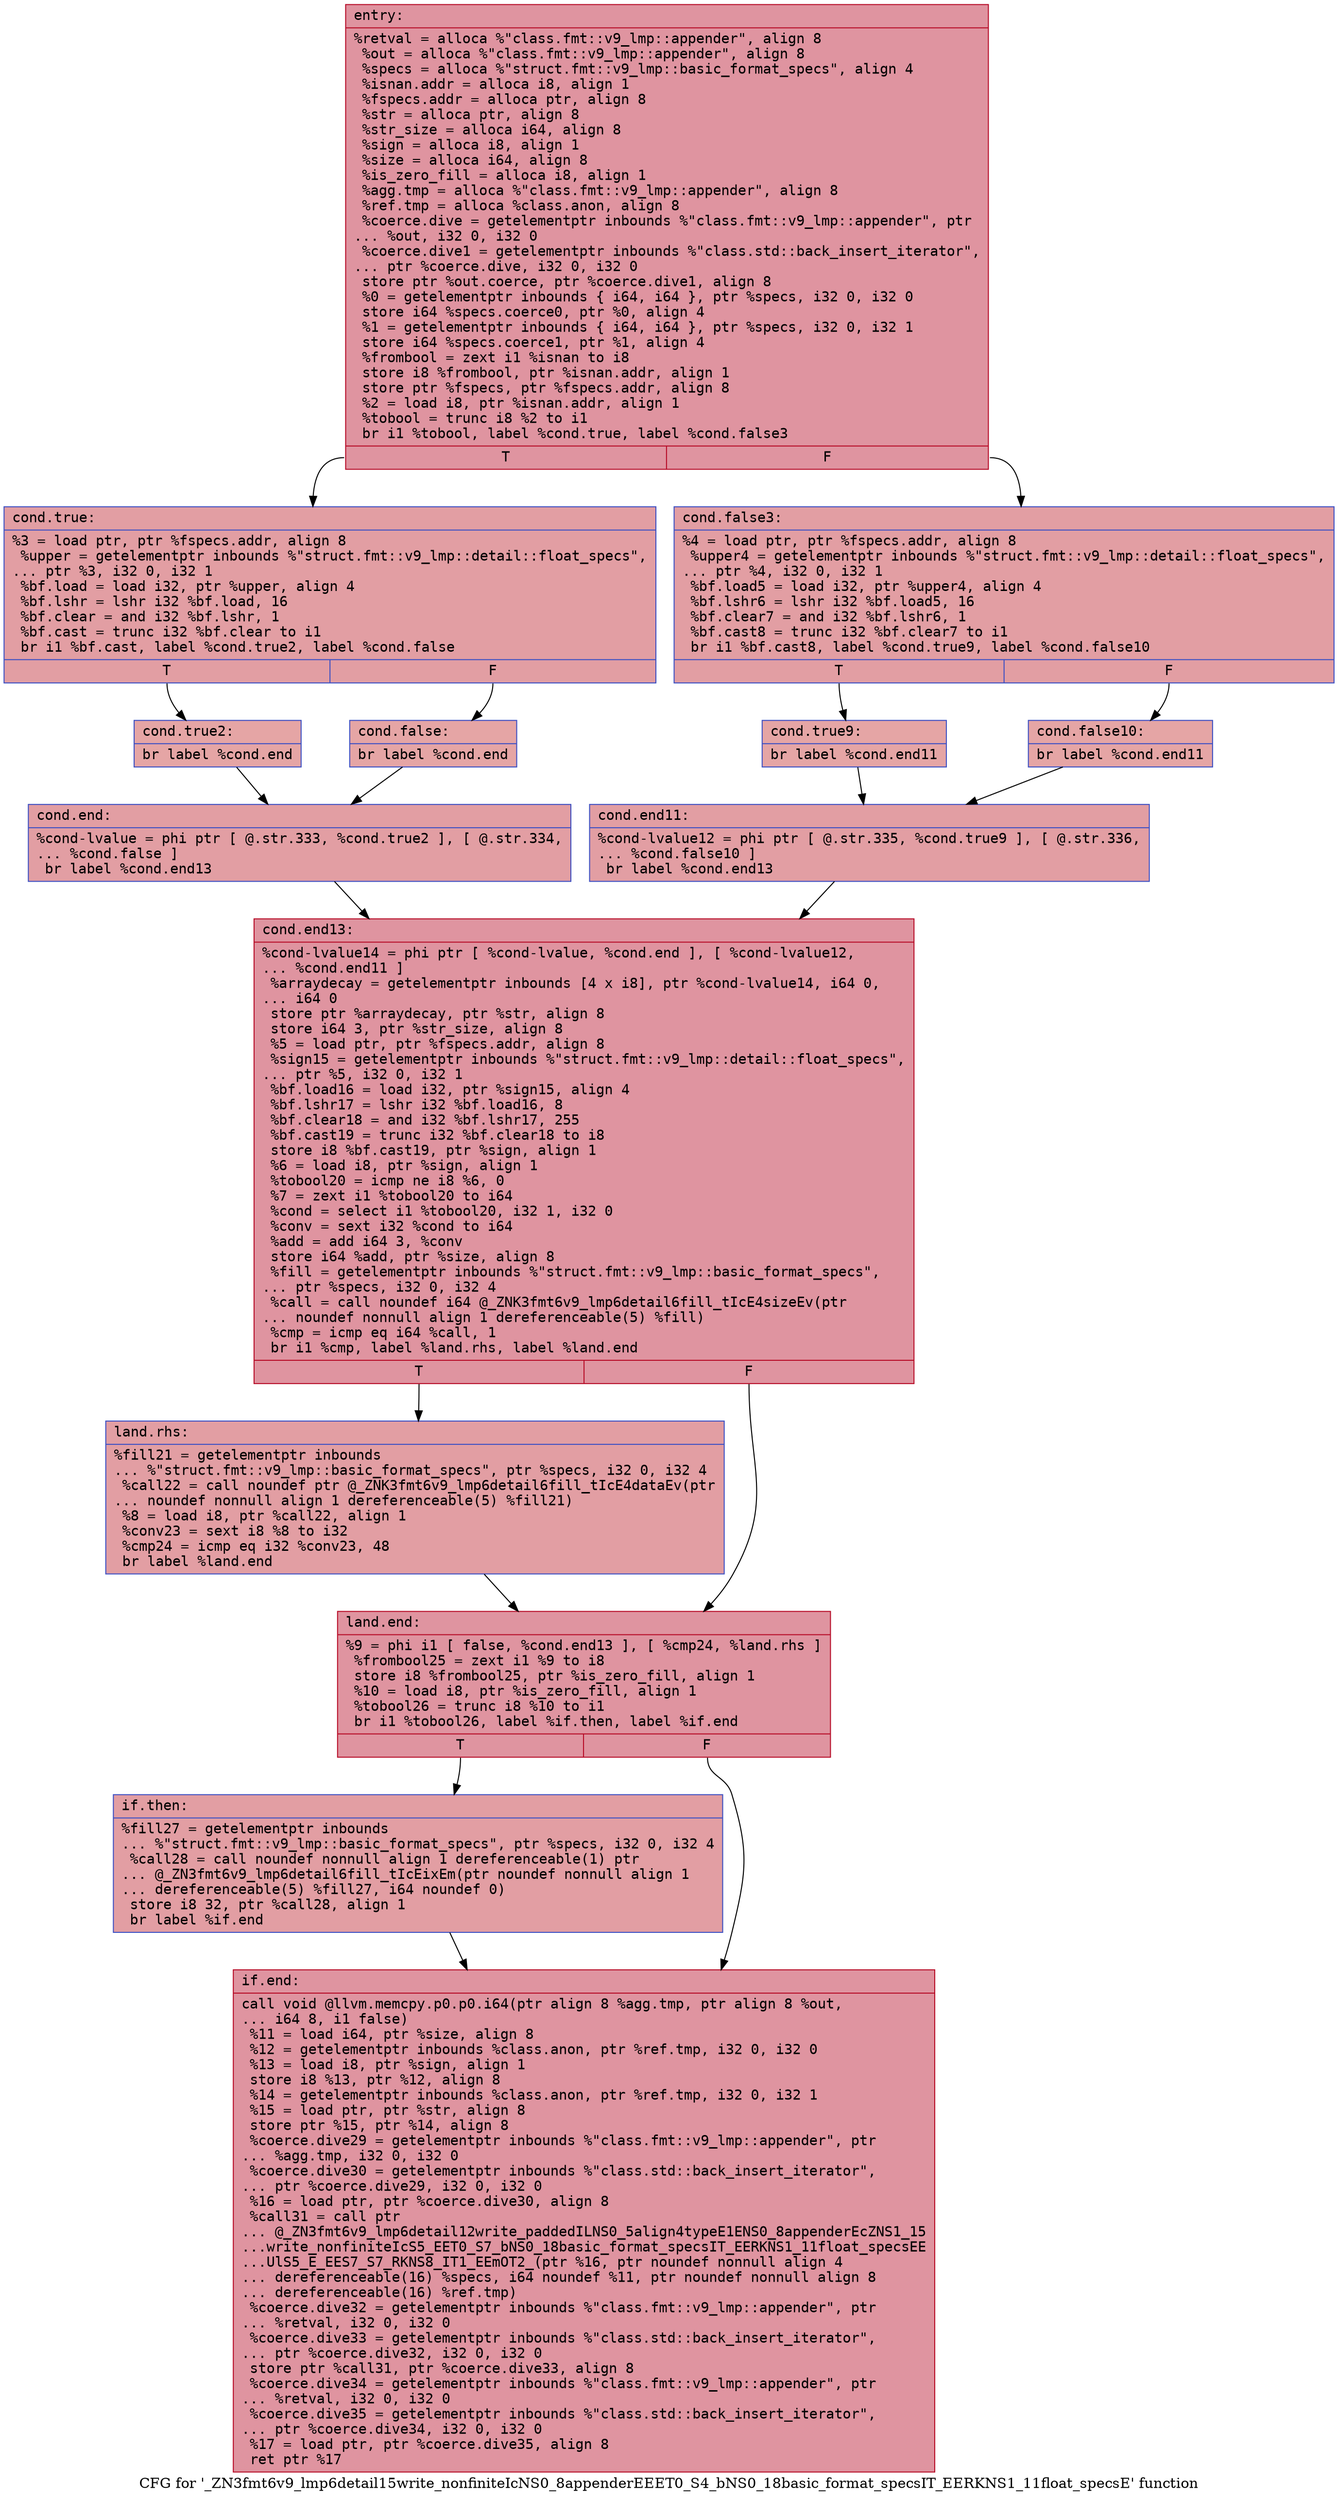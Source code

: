 digraph "CFG for '_ZN3fmt6v9_lmp6detail15write_nonfiniteIcNS0_8appenderEEET0_S4_bNS0_18basic_format_specsIT_EERKNS1_11float_specsE' function" {
	label="CFG for '_ZN3fmt6v9_lmp6detail15write_nonfiniteIcNS0_8appenderEEET0_S4_bNS0_18basic_format_specsIT_EERKNS1_11float_specsE' function";

	Node0x556bfeb57ca0 [shape=record,color="#b70d28ff", style=filled, fillcolor="#b70d2870" fontname="Courier",label="{entry:\l|  %retval = alloca %\"class.fmt::v9_lmp::appender\", align 8\l  %out = alloca %\"class.fmt::v9_lmp::appender\", align 8\l  %specs = alloca %\"struct.fmt::v9_lmp::basic_format_specs\", align 4\l  %isnan.addr = alloca i8, align 1\l  %fspecs.addr = alloca ptr, align 8\l  %str = alloca ptr, align 8\l  %str_size = alloca i64, align 8\l  %sign = alloca i8, align 1\l  %size = alloca i64, align 8\l  %is_zero_fill = alloca i8, align 1\l  %agg.tmp = alloca %\"class.fmt::v9_lmp::appender\", align 8\l  %ref.tmp = alloca %class.anon, align 8\l  %coerce.dive = getelementptr inbounds %\"class.fmt::v9_lmp::appender\", ptr\l... %out, i32 0, i32 0\l  %coerce.dive1 = getelementptr inbounds %\"class.std::back_insert_iterator\",\l... ptr %coerce.dive, i32 0, i32 0\l  store ptr %out.coerce, ptr %coerce.dive1, align 8\l  %0 = getelementptr inbounds \{ i64, i64 \}, ptr %specs, i32 0, i32 0\l  store i64 %specs.coerce0, ptr %0, align 4\l  %1 = getelementptr inbounds \{ i64, i64 \}, ptr %specs, i32 0, i32 1\l  store i64 %specs.coerce1, ptr %1, align 4\l  %frombool = zext i1 %isnan to i8\l  store i8 %frombool, ptr %isnan.addr, align 1\l  store ptr %fspecs, ptr %fspecs.addr, align 8\l  %2 = load i8, ptr %isnan.addr, align 1\l  %tobool = trunc i8 %2 to i1\l  br i1 %tobool, label %cond.true, label %cond.false3\l|{<s0>T|<s1>F}}"];
	Node0x556bfeb57ca0:s0 -> Node0x556bfeb58e60[tooltip="entry -> cond.true\nProbability 50.00%" ];
	Node0x556bfeb57ca0:s1 -> Node0x556bfeb58ee0[tooltip="entry -> cond.false3\nProbability 50.00%" ];
	Node0x556bfeb58e60 [shape=record,color="#3d50c3ff", style=filled, fillcolor="#be242e70" fontname="Courier",label="{cond.true:\l|  %3 = load ptr, ptr %fspecs.addr, align 8\l  %upper = getelementptr inbounds %\"struct.fmt::v9_lmp::detail::float_specs\",\l... ptr %3, i32 0, i32 1\l  %bf.load = load i32, ptr %upper, align 4\l  %bf.lshr = lshr i32 %bf.load, 16\l  %bf.clear = and i32 %bf.lshr, 1\l  %bf.cast = trunc i32 %bf.clear to i1\l  br i1 %bf.cast, label %cond.true2, label %cond.false\l|{<s0>T|<s1>F}}"];
	Node0x556bfeb58e60:s0 -> Node0x556bfeb594e0[tooltip="cond.true -> cond.true2\nProbability 50.00%" ];
	Node0x556bfeb58e60:s1 -> Node0x556bfeb59560[tooltip="cond.true -> cond.false\nProbability 50.00%" ];
	Node0x556bfeb594e0 [shape=record,color="#3d50c3ff", style=filled, fillcolor="#c5333470" fontname="Courier",label="{cond.true2:\l|  br label %cond.end\l}"];
	Node0x556bfeb594e0 -> Node0x556bfeb595e0[tooltip="cond.true2 -> cond.end\nProbability 100.00%" ];
	Node0x556bfeb59560 [shape=record,color="#3d50c3ff", style=filled, fillcolor="#c5333470" fontname="Courier",label="{cond.false:\l|  br label %cond.end\l}"];
	Node0x556bfeb59560 -> Node0x556bfeb595e0[tooltip="cond.false -> cond.end\nProbability 100.00%" ];
	Node0x556bfeb595e0 [shape=record,color="#3d50c3ff", style=filled, fillcolor="#be242e70" fontname="Courier",label="{cond.end:\l|  %cond-lvalue = phi ptr [ @.str.333, %cond.true2 ], [ @.str.334,\l... %cond.false ]\l  br label %cond.end13\l}"];
	Node0x556bfeb595e0 -> Node0x556bfeb59770[tooltip="cond.end -> cond.end13\nProbability 100.00%" ];
	Node0x556bfeb58ee0 [shape=record,color="#3d50c3ff", style=filled, fillcolor="#be242e70" fontname="Courier",label="{cond.false3:\l|  %4 = load ptr, ptr %fspecs.addr, align 8\l  %upper4 = getelementptr inbounds %\"struct.fmt::v9_lmp::detail::float_specs\",\l... ptr %4, i32 0, i32 1\l  %bf.load5 = load i32, ptr %upper4, align 4\l  %bf.lshr6 = lshr i32 %bf.load5, 16\l  %bf.clear7 = and i32 %bf.lshr6, 1\l  %bf.cast8 = trunc i32 %bf.clear7 to i1\l  br i1 %bf.cast8, label %cond.true9, label %cond.false10\l|{<s0>T|<s1>F}}"];
	Node0x556bfeb58ee0:s0 -> Node0x556bfeb59c90[tooltip="cond.false3 -> cond.true9\nProbability 50.00%" ];
	Node0x556bfeb58ee0:s1 -> Node0x556bfeb59d10[tooltip="cond.false3 -> cond.false10\nProbability 50.00%" ];
	Node0x556bfeb59c90 [shape=record,color="#3d50c3ff", style=filled, fillcolor="#c5333470" fontname="Courier",label="{cond.true9:\l|  br label %cond.end11\l}"];
	Node0x556bfeb59c90 -> Node0x556bfeb59e40[tooltip="cond.true9 -> cond.end11\nProbability 100.00%" ];
	Node0x556bfeb59d10 [shape=record,color="#3d50c3ff", style=filled, fillcolor="#c5333470" fontname="Courier",label="{cond.false10:\l|  br label %cond.end11\l}"];
	Node0x556bfeb59d10 -> Node0x556bfeb59e40[tooltip="cond.false10 -> cond.end11\nProbability 100.00%" ];
	Node0x556bfeb59e40 [shape=record,color="#3d50c3ff", style=filled, fillcolor="#be242e70" fontname="Courier",label="{cond.end11:\l|  %cond-lvalue12 = phi ptr [ @.str.335, %cond.true9 ], [ @.str.336,\l... %cond.false10 ]\l  br label %cond.end13\l}"];
	Node0x556bfeb59e40 -> Node0x556bfeb59770[tooltip="cond.end11 -> cond.end13\nProbability 100.00%" ];
	Node0x556bfeb59770 [shape=record,color="#b70d28ff", style=filled, fillcolor="#b70d2870" fontname="Courier",label="{cond.end13:\l|  %cond-lvalue14 = phi ptr [ %cond-lvalue, %cond.end ], [ %cond-lvalue12,\l... %cond.end11 ]\l  %arraydecay = getelementptr inbounds [4 x i8], ptr %cond-lvalue14, i64 0,\l... i64 0\l  store ptr %arraydecay, ptr %str, align 8\l  store i64 3, ptr %str_size, align 8\l  %5 = load ptr, ptr %fspecs.addr, align 8\l  %sign15 = getelementptr inbounds %\"struct.fmt::v9_lmp::detail::float_specs\",\l... ptr %5, i32 0, i32 1\l  %bf.load16 = load i32, ptr %sign15, align 4\l  %bf.lshr17 = lshr i32 %bf.load16, 8\l  %bf.clear18 = and i32 %bf.lshr17, 255\l  %bf.cast19 = trunc i32 %bf.clear18 to i8\l  store i8 %bf.cast19, ptr %sign, align 1\l  %6 = load i8, ptr %sign, align 1\l  %tobool20 = icmp ne i8 %6, 0\l  %7 = zext i1 %tobool20 to i64\l  %cond = select i1 %tobool20, i32 1, i32 0\l  %conv = sext i32 %cond to i64\l  %add = add i64 3, %conv\l  store i64 %add, ptr %size, align 8\l  %fill = getelementptr inbounds %\"struct.fmt::v9_lmp::basic_format_specs\",\l... ptr %specs, i32 0, i32 4\l  %call = call noundef i64 @_ZNK3fmt6v9_lmp6detail6fill_tIcE4sizeEv(ptr\l... noundef nonnull align 1 dereferenceable(5) %fill)\l  %cmp = icmp eq i64 %call, 1\l  br i1 %cmp, label %land.rhs, label %land.end\l|{<s0>T|<s1>F}}"];
	Node0x556bfeb59770:s0 -> Node0x556bfeb5b110[tooltip="cond.end13 -> land.rhs\nProbability 50.00%" ];
	Node0x556bfeb59770:s1 -> Node0x556bfeb5b1c0[tooltip="cond.end13 -> land.end\nProbability 50.00%" ];
	Node0x556bfeb5b110 [shape=record,color="#3d50c3ff", style=filled, fillcolor="#be242e70" fontname="Courier",label="{land.rhs:\l|  %fill21 = getelementptr inbounds\l... %\"struct.fmt::v9_lmp::basic_format_specs\", ptr %specs, i32 0, i32 4\l  %call22 = call noundef ptr @_ZNK3fmt6v9_lmp6detail6fill_tIcE4dataEv(ptr\l... noundef nonnull align 1 dereferenceable(5) %fill21)\l  %8 = load i8, ptr %call22, align 1\l  %conv23 = sext i8 %8 to i32\l  %cmp24 = icmp eq i32 %conv23, 48\l  br label %land.end\l}"];
	Node0x556bfeb5b110 -> Node0x556bfeb5b1c0[tooltip="land.rhs -> land.end\nProbability 100.00%" ];
	Node0x556bfeb5b1c0 [shape=record,color="#b70d28ff", style=filled, fillcolor="#b70d2870" fontname="Courier",label="{land.end:\l|  %9 = phi i1 [ false, %cond.end13 ], [ %cmp24, %land.rhs ]\l  %frombool25 = zext i1 %9 to i8\l  store i8 %frombool25, ptr %is_zero_fill, align 1\l  %10 = load i8, ptr %is_zero_fill, align 1\l  %tobool26 = trunc i8 %10 to i1\l  br i1 %tobool26, label %if.then, label %if.end\l|{<s0>T|<s1>F}}"];
	Node0x556bfeb5b1c0:s0 -> Node0x556bfeb5bac0[tooltip="land.end -> if.then\nProbability 50.00%" ];
	Node0x556bfeb5b1c0:s1 -> Node0x556bfeb5bb90[tooltip="land.end -> if.end\nProbability 50.00%" ];
	Node0x556bfeb5bac0 [shape=record,color="#3d50c3ff", style=filled, fillcolor="#be242e70" fontname="Courier",label="{if.then:\l|  %fill27 = getelementptr inbounds\l... %\"struct.fmt::v9_lmp::basic_format_specs\", ptr %specs, i32 0, i32 4\l  %call28 = call noundef nonnull align 1 dereferenceable(1) ptr\l... @_ZN3fmt6v9_lmp6detail6fill_tIcEixEm(ptr noundef nonnull align 1\l... dereferenceable(5) %fill27, i64 noundef 0)\l  store i8 32, ptr %call28, align 1\l  br label %if.end\l}"];
	Node0x556bfeb5bac0 -> Node0x556bfeb5bb90[tooltip="if.then -> if.end\nProbability 100.00%" ];
	Node0x556bfeb5bb90 [shape=record,color="#b70d28ff", style=filled, fillcolor="#b70d2870" fontname="Courier",label="{if.end:\l|  call void @llvm.memcpy.p0.p0.i64(ptr align 8 %agg.tmp, ptr align 8 %out,\l... i64 8, i1 false)\l  %11 = load i64, ptr %size, align 8\l  %12 = getelementptr inbounds %class.anon, ptr %ref.tmp, i32 0, i32 0\l  %13 = load i8, ptr %sign, align 1\l  store i8 %13, ptr %12, align 8\l  %14 = getelementptr inbounds %class.anon, ptr %ref.tmp, i32 0, i32 1\l  %15 = load ptr, ptr %str, align 8\l  store ptr %15, ptr %14, align 8\l  %coerce.dive29 = getelementptr inbounds %\"class.fmt::v9_lmp::appender\", ptr\l... %agg.tmp, i32 0, i32 0\l  %coerce.dive30 = getelementptr inbounds %\"class.std::back_insert_iterator\",\l... ptr %coerce.dive29, i32 0, i32 0\l  %16 = load ptr, ptr %coerce.dive30, align 8\l  %call31 = call ptr\l... @_ZN3fmt6v9_lmp6detail12write_paddedILNS0_5align4typeE1ENS0_8appenderEcZNS1_15\l...write_nonfiniteIcS5_EET0_S7_bNS0_18basic_format_specsIT_EERKNS1_11float_specsEE\l...UlS5_E_EES7_S7_RKNS8_IT1_EEmOT2_(ptr %16, ptr noundef nonnull align 4\l... dereferenceable(16) %specs, i64 noundef %11, ptr noundef nonnull align 8\l... dereferenceable(16) %ref.tmp)\l  %coerce.dive32 = getelementptr inbounds %\"class.fmt::v9_lmp::appender\", ptr\l... %retval, i32 0, i32 0\l  %coerce.dive33 = getelementptr inbounds %\"class.std::back_insert_iterator\",\l... ptr %coerce.dive32, i32 0, i32 0\l  store ptr %call31, ptr %coerce.dive33, align 8\l  %coerce.dive34 = getelementptr inbounds %\"class.fmt::v9_lmp::appender\", ptr\l... %retval, i32 0, i32 0\l  %coerce.dive35 = getelementptr inbounds %\"class.std::back_insert_iterator\",\l... ptr %coerce.dive34, i32 0, i32 0\l  %17 = load ptr, ptr %coerce.dive35, align 8\l  ret ptr %17\l}"];
}

